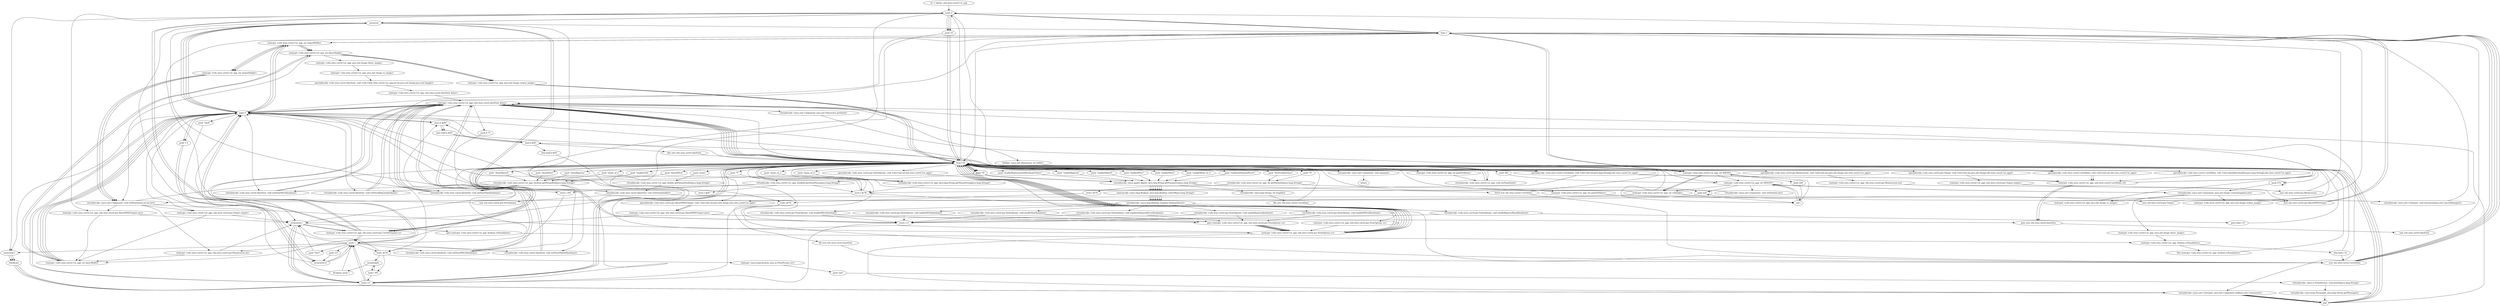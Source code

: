 digraph "" {
    "r0 := @this: edu.wise.correl.Cor_app"
    "push 2"
    "r0 := @this: edu.wise.correl.Cor_app"->"push 2";
    "newarray"
    "push 2"->"newarray";
    "dup1.r"
    "newarray"->"dup1.r";
    "push 0"
    "dup1.r"->"push 0";
    "push 1.0"
    "push 0"->"push 1.0";
    "arraywrite.d"
    "push 1.0"->"arraywrite.d";
    "push 1"
    "arraywrite.d"->"push 1";
    "push 2.0"
    "push 1"->"push 2.0";
    "push 2.0"->"arraywrite.d";
    "arraywrite.d"->"push 1";
    "push 1"->"newarray";
    "newarray"->"push 0";
    "push 0"->"push 1.0";
    "push 1.0"->"arraywrite.d";
    "arraywrite.d"->"push 0";
    "push 0"->"newarray";
    "store.r r3"
    "newarray"->"store.r r3";
    "load.r r0"
    "store.r r3"->"load.r r0";
    "staticget <edu.wise.correl.Cor_app: int WIDTH>"
    "load.r r0"->"staticget <edu.wise.correl.Cor_app: int WIDTH>";
    "staticget <edu.wise.correl.Cor_app: int HEIGHT>"
    "staticget <edu.wise.correl.Cor_app: int WIDTH>"->"staticget <edu.wise.correl.Cor_app: int HEIGHT>";
    "virtualinvoke <java.awt.Component: void setSize(int,int)>"
    "staticget <edu.wise.correl.Cor_app: int HEIGHT>"->"virtualinvoke <java.awt.Component: void setSize(int,int)>";
    "virtualinvoke <java.awt.Component: void setSize(int,int)>"->"load.r r0";
    "push null"
    "load.r r0"->"push null";
    "virtualinvoke <java.awt.Container: void setLayout(java.awt.LayoutManager)>"
    "push null"->"virtualinvoke <java.awt.Container: void setLayout(java.awt.LayoutManager)>";
    "virtualinvoke <java.awt.Container: void setLayout(java.awt.LayoutManager)>"->"push 2";
    "push 2"->"newarray";
    "newarray"->"store.r r3";
    "load.r r3"
    "store.r r3"->"load.r r3";
    "load.r r3"->"push 0";
    "push \"Var0\""
    "push 0"->"push \"Var0\"";
    "arraywrite.r"
    "push \"Var0\""->"arraywrite.r";
    "arraywrite.r"->"load.r r3";
    "load.r r3"->"push 1";
    "push \"Var1\""
    "push 1"->"push \"Var1\"";
    "push \"Var1\""->"arraywrite.r";
    "arraywrite.r"->"load.r r3";
    "load.r r3"->"push 0";
    "push 0"->"load.r r0";
    "push \"name_of_x\""
    "load.r r0"->"push \"name_of_x\"";
    "virtualinvoke <edu.wise.correl.Cor_app: java.lang.String getParamString(java.lang.String)>"
    "push \"name_of_x\""->"virtualinvoke <edu.wise.correl.Cor_app: java.lang.String getParamString(java.lang.String)>";
    "virtualinvoke <edu.wise.correl.Cor_app: java.lang.String getParamString(java.lang.String)>"->"load.r r0";
    "push \"name_of_y\""
    "load.r r0"->"push \"name_of_y\"";
    "push \"name_of_y\""->"virtualinvoke <edu.wise.correl.Cor_app: java.lang.String getParamString(java.lang.String)>";
    "store.r $r76"
    "virtualinvoke <edu.wise.correl.Cor_app: java.lang.String getParamString(java.lang.String)>"->"store.r $r76";
    "store.r $r76"->"arraywrite.r";
    "arraywrite.r"->"load.r r3";
    "load.r r3"->"push 1";
    "load.r $r76"
    "push 1"->"load.r $r76";
    "load.r $r76"->"arraywrite.r";
    "goto staticget <edu.wise.correl.Cor_app: boolean isStandalone>"
    "arraywrite.r"->"goto staticget <edu.wise.correl.Cor_app: boolean isStandalone>";
    "staticget <edu.wise.correl.Cor_app: boolean isStandalone>"
    "goto staticget <edu.wise.correl.Cor_app: boolean isStandalone>"->"staticget <edu.wise.correl.Cor_app: boolean isStandalone>";
    "ifne staticget <edu.wise.correl.Cor_app: boolean isStandalone>"
    "staticget <edu.wise.correl.Cor_app: boolean isStandalone>"->"ifne staticget <edu.wise.correl.Cor_app: boolean isStandalone>";
    "ifne staticget <edu.wise.correl.Cor_app: boolean isStandalone>"->"load.r r0";
    "push 270"
    "load.r r0"->"push 270";
    "push 270"->"push 270";
    "virtualinvoke <java.awt.Component: java.awt.Image createImage(int,int)>"
    "push 270"->"virtualinvoke <java.awt.Component: java.awt.Image createImage(int,int)>";
    "staticput <edu.wise.correl.Cor_app: java.awt.Image os_image>"
    "virtualinvoke <java.awt.Component: java.awt.Image createImage(int,int)>"->"staticput <edu.wise.correl.Cor_app: java.awt.Image os_image>";
    "staticput <edu.wise.correl.Cor_app: java.awt.Image os_image>"->"load.r r0";
    "load.r r0"->"staticget <edu.wise.correl.Cor_app: int WIDTH>";
    "push 200"
    "staticget <edu.wise.correl.Cor_app: int WIDTH>"->"push 200";
    "sub.i"
    "push 200"->"sub.i";
    "sub.i"->"staticget <edu.wise.correl.Cor_app: int HEIGHT>";
    "staticget <edu.wise.correl.Cor_app: int HEIGHT>"->"virtualinvoke <java.awt.Component: java.awt.Image createImage(int,int)>";
    "staticput <edu.wise.correl.Cor_app: java.awt.Image output_image>"
    "virtualinvoke <java.awt.Component: java.awt.Image createImage(int,int)>"->"staticput <edu.wise.correl.Cor_app: java.awt.Image output_image>";
    "staticput <edu.wise.correl.Cor_app: java.awt.Image output_image>"->"load.r r0";
    "push 360"
    "load.r r0"->"push 360";
    "push 360"->"staticget <edu.wise.correl.Cor_app: int HEIGHT>";
    "staticget <edu.wise.correl.Cor_app: int HEIGHT>"->"virtualinvoke <java.awt.Component: java.awt.Image createImage(int,int)>";
    "staticput <edu.wise.correl.Cor_app: java.awt.Image datav_image>"
    "virtualinvoke <java.awt.Component: java.awt.Image createImage(int,int)>"->"staticput <edu.wise.correl.Cor_app: java.awt.Image datav_image>";
    "staticput <edu.wise.correl.Cor_app: java.awt.Image datav_image>"->"staticget <edu.wise.correl.Cor_app: boolean isStandalone>";
    "ifeq load.r r0"
    "staticget <edu.wise.correl.Cor_app: boolean isStandalone>"->"ifeq load.r r0";
    "new edu.wise.correl.CorrelData"
    "ifeq load.r r0"->"new edu.wise.correl.CorrelData";
    "new edu.wise.correl.CorrelData"->"dup1.r";
    "dup1.r"->"push 2";
    "push 10"
    "push 2"->"push 10";
    "push 10"->"load.r r0";
    "specialinvoke <edu.wise.correl.CorrelData: void <init>(int,int,edu.wise.correl.Cor_app)>"
    "load.r r0"->"specialinvoke <edu.wise.correl.CorrelData: void <init>(int,int,edu.wise.correl.Cor_app)>";
    "staticput <edu.wise.correl.Cor_app: edu.wise.correl.CorrelData cd>"
    "specialinvoke <edu.wise.correl.CorrelData: void <init>(int,int,edu.wise.correl.Cor_app)>"->"staticput <edu.wise.correl.Cor_app: edu.wise.correl.CorrelData cd>";
    "staticget <edu.wise.correl.Cor_app: edu.wise.correl.dataView datav>"
    "staticput <edu.wise.correl.Cor_app: edu.wise.correl.CorrelData cd>"->"staticget <edu.wise.correl.Cor_app: edu.wise.correl.dataView datav>";
    "staticget <edu.wise.correl.Cor_app: edu.wise.correl.dataView datav>"->"push 1";
    "virtualinvoke <edu.wise.correl.dataView: void setDrawSSErr(boolean)>"
    "push 1"->"virtualinvoke <edu.wise.correl.dataView: void setDrawSSErr(boolean)>";
    "virtualinvoke <edu.wise.correl.dataView: void setDrawSSErr(boolean)>"->"staticget <edu.wise.correl.Cor_app: edu.wise.correl.dataView datav>";
    "staticget <edu.wise.correl.Cor_app: edu.wise.correl.dataView datav>"->"push 1";
    "virtualinvoke <edu.wise.correl.dataView: void setDrawSSpred(boolean)>"
    "push 1"->"virtualinvoke <edu.wise.correl.dataView: void setDrawSSpred(boolean)>";
    "virtualinvoke <edu.wise.correl.dataView: void setDrawSSpred(boolean)>"->"staticget <edu.wise.correl.Cor_app: edu.wise.correl.dataView datav>";
    "staticget <edu.wise.correl.Cor_app: edu.wise.correl.dataView datav>"->"push 0";
    "virtualinvoke <edu.wise.correl.dataView: void setDrawSStot(boolean)>"
    "push 0"->"virtualinvoke <edu.wise.correl.dataView: void setDrawSStot(boolean)>";
    "virtualinvoke <edu.wise.correl.dataView: void setDrawSStot(boolean)>"->"staticget <edu.wise.correl.Cor_app: edu.wise.correl.dataView datav>";
    "staticget <edu.wise.correl.Cor_app: edu.wise.correl.dataView datav>"->"push 0";
    "virtualinvoke <edu.wise.correl.dataView: void setDrawRegLine(boolean)>"
    "push 0"->"virtualinvoke <edu.wise.correl.dataView: void setDrawRegLine(boolean)>";
    "virtualinvoke <edu.wise.correl.dataView: void setDrawRegLine(boolean)>"->"staticget <edu.wise.correl.Cor_app: edu.wise.correl.dataView datav>";
    "staticget <edu.wise.correl.Cor_app: edu.wise.correl.dataView datav>"->"push 0";
    "virtualinvoke <edu.wise.correl.dataView: void setDrawYbar(boolean)>"
    "push 0"->"virtualinvoke <edu.wise.correl.dataView: void setDrawYbar(boolean)>";
    "virtualinvoke <edu.wise.correl.dataView: void setDrawYbar(boolean)>"->"staticget <edu.wise.correl.Cor_app: edu.wise.correl.dataView datav>";
    "push 0.75"
    "staticget <edu.wise.correl.Cor_app: edu.wise.correl.dataView datav>"->"push 0.75";
    "virtualinvoke <edu.wise.correl.dataView: void setZoom(double)>"
    "push 0.75"->"virtualinvoke <edu.wise.correl.dataView: void setZoom(double)>";
    "new edu.wise.correl.gui.AboutWISEOutput"
    "virtualinvoke <edu.wise.correl.dataView: void setZoom(double)>"->"new edu.wise.correl.gui.AboutWISEOutput";
    "new edu.wise.correl.gui.AboutWISEOutput"->"dup1.r";
    "dup1.r"->"staticget <edu.wise.correl.Cor_app: int WIDTH>";
    "staticget <edu.wise.correl.Cor_app: int WIDTH>"->"staticget <edu.wise.correl.Cor_app: edu.wise.correl.dataView datav>";
    "virtualinvoke <java.awt.Component: java.awt.Dimension getSize()>"
    "staticget <edu.wise.correl.Cor_app: edu.wise.correl.dataView datav>"->"virtualinvoke <java.awt.Component: java.awt.Dimension getSize()>";
    "fieldget <java.awt.Dimension: int width>"
    "virtualinvoke <java.awt.Component: java.awt.Dimension getSize()>"->"fieldget <java.awt.Dimension: int width>";
    "fieldget <java.awt.Dimension: int width>"->"sub.i";
    "sub.i"->"staticget <edu.wise.correl.Cor_app: int HEIGHT>";
    "staticget <edu.wise.correl.Cor_app: int HEIGHT>"->"push null";
    "push null"->"push null";
    "specialinvoke <edu.wise.correl.gui.AboutWISEOutput: void <init>(int,int,java.awt.Image,edu.wise.correl.Cor_app)>"
    "push null"->"specialinvoke <edu.wise.correl.gui.AboutWISEOutput: void <init>(int,int,java.awt.Image,edu.wise.correl.Cor_app)>";
    "staticput <edu.wise.correl.Cor_app: edu.wise.correl.gui.AboutWISEOutput awo>"
    "specialinvoke <edu.wise.correl.gui.AboutWISEOutput: void <init>(int,int,java.awt.Image,edu.wise.correl.Cor_app)>"->"staticput <edu.wise.correl.Cor_app: edu.wise.correl.gui.AboutWISEOutput awo>";
    "goto new edu.wise.correl.dataView"
    "staticput <edu.wise.correl.Cor_app: edu.wise.correl.gui.AboutWISEOutput awo>"->"goto new edu.wise.correl.dataView";
    "new edu.wise.correl.dataView"
    "goto new edu.wise.correl.dataView"->"new edu.wise.correl.dataView";
    "new edu.wise.correl.dataView"->"dup1.r";
    "dup1.r"->"load.r r0";
    "staticget <edu.wise.correl.Cor_app: int datavWidth>"
    "load.r r0"->"staticget <edu.wise.correl.Cor_app: int datavWidth>";
    "staticget <edu.wise.correl.Cor_app: int datavHeight>"
    "staticget <edu.wise.correl.Cor_app: int datavWidth>"->"staticget <edu.wise.correl.Cor_app: int datavHeight>";
    "staticget <edu.wise.correl.Cor_app: java.awt.Image datav_image>"
    "staticget <edu.wise.correl.Cor_app: int datavHeight>"->"staticget <edu.wise.correl.Cor_app: java.awt.Image datav_image>";
    "staticget <edu.wise.correl.Cor_app: java.awt.Image os_image>"
    "staticget <edu.wise.correl.Cor_app: java.awt.Image datav_image>"->"staticget <edu.wise.correl.Cor_app: java.awt.Image os_image>";
    "specialinvoke <edu.wise.correl.dataView: void <init>(edu.wise.correl.Cor_app,int,int,java.awt.Image,java.awt.Image)>"
    "staticget <edu.wise.correl.Cor_app: java.awt.Image os_image>"->"specialinvoke <edu.wise.correl.dataView: void <init>(edu.wise.correl.Cor_app,int,int,java.awt.Image,java.awt.Image)>";
    "staticput <edu.wise.correl.Cor_app: edu.wise.correl.dataView datav>"
    "specialinvoke <edu.wise.correl.dataView: void <init>(edu.wise.correl.Cor_app,int,int,java.awt.Image,java.awt.Image)>"->"staticput <edu.wise.correl.Cor_app: edu.wise.correl.dataView datav>";
    "staticput <edu.wise.correl.Cor_app: edu.wise.correl.dataView datav>"->"staticget <edu.wise.correl.Cor_app: edu.wise.correl.dataView datav>";
    "staticget <edu.wise.correl.Cor_app: edu.wise.correl.dataView datav>"->"load.r r0";
    "push \"drawSSErr\""
    "load.r r0"->"push \"drawSSErr\"";
    "virtualinvoke <edu.wise.correl.Cor_app: boolean getParamBool(java.lang.String)>"
    "push \"drawSSErr\""->"virtualinvoke <edu.wise.correl.Cor_app: boolean getParamBool(java.lang.String)>";
    "virtualinvoke <edu.wise.correl.Cor_app: boolean getParamBool(java.lang.String)>"->"virtualinvoke <edu.wise.correl.dataView: void setDrawSSErr(boolean)>";
    "virtualinvoke <edu.wise.correl.dataView: void setDrawSSErr(boolean)>"->"staticget <edu.wise.correl.Cor_app: edu.wise.correl.dataView datav>";
    "staticget <edu.wise.correl.Cor_app: edu.wise.correl.dataView datav>"->"load.r r0";
    "push \"drawSSpred\""
    "load.r r0"->"push \"drawSSpred\"";
    "push \"drawSSpred\""->"virtualinvoke <edu.wise.correl.Cor_app: boolean getParamBool(java.lang.String)>";
    "virtualinvoke <edu.wise.correl.Cor_app: boolean getParamBool(java.lang.String)>"->"virtualinvoke <edu.wise.correl.dataView: void setDrawSSpred(boolean)>";
    "virtualinvoke <edu.wise.correl.dataView: void setDrawSSpred(boolean)>"->"staticget <edu.wise.correl.Cor_app: edu.wise.correl.dataView datav>";
    "staticget <edu.wise.correl.Cor_app: edu.wise.correl.dataView datav>"->"load.r r0";
    "push \"drawSStot\""
    "load.r r0"->"push \"drawSStot\"";
    "push \"drawSStot\""->"virtualinvoke <edu.wise.correl.Cor_app: boolean getParamBool(java.lang.String)>";
    "virtualinvoke <edu.wise.correl.Cor_app: boolean getParamBool(java.lang.String)>"->"virtualinvoke <edu.wise.correl.dataView: void setDrawSStot(boolean)>";
    "virtualinvoke <edu.wise.correl.dataView: void setDrawSStot(boolean)>"->"staticget <edu.wise.correl.Cor_app: edu.wise.correl.dataView datav>";
    "staticget <edu.wise.correl.Cor_app: edu.wise.correl.dataView datav>"->"load.r r0";
    "push \"drawRegLine\""
    "load.r r0"->"push \"drawRegLine\"";
    "push \"drawRegLine\""->"virtualinvoke <edu.wise.correl.Cor_app: boolean getParamBool(java.lang.String)>";
    "virtualinvoke <edu.wise.correl.Cor_app: boolean getParamBool(java.lang.String)>"->"virtualinvoke <edu.wise.correl.dataView: void setDrawRegLine(boolean)>";
    "virtualinvoke <edu.wise.correl.dataView: void setDrawRegLine(boolean)>"->"staticget <edu.wise.correl.Cor_app: edu.wise.correl.dataView datav>";
    "staticget <edu.wise.correl.Cor_app: edu.wise.correl.dataView datav>"->"load.r r0";
    "push \"mean_of_y\""
    "load.r r0"->"push \"mean_of_y\"";
    "push \"mean_of_y\""->"virtualinvoke <edu.wise.correl.Cor_app: boolean getParamBool(java.lang.String)>";
    "virtualinvoke <edu.wise.correl.Cor_app: boolean getParamBool(java.lang.String)>"->"virtualinvoke <edu.wise.correl.dataView: void setDrawYbar(boolean)>";
    "virtualinvoke <edu.wise.correl.dataView: void setDrawYbar(boolean)>"->"staticget <edu.wise.correl.Cor_app: edu.wise.correl.dataView datav>";
    "staticget <edu.wise.correl.Cor_app: edu.wise.correl.dataView datav>"->"load.r r0";
    "push \"enableGrid\""
    "load.r r0"->"push \"enableGrid\"";
    "push \"enableGrid\""->"virtualinvoke <edu.wise.correl.Cor_app: boolean getParamBool(java.lang.String)>";
    "virtualinvoke <edu.wise.correl.Cor_app: boolean getParamBool(java.lang.String)>"->"virtualinvoke <edu.wise.correl.dataView: void setDrawYbar(boolean)>";
    "virtualinvoke <edu.wise.correl.dataView: void setDrawYbar(boolean)>"->"staticget <edu.wise.correl.Cor_app: edu.wise.correl.dataView datav>";
    "staticget <edu.wise.correl.Cor_app: edu.wise.correl.dataView datav>"->"load.r r0";
    "push \"zoom\""
    "load.r r0"->"push \"zoom\"";
    "virtualinvoke <edu.wise.correl.Cor_app: double getParamDouble(java.lang.String)>"
    "push \"zoom\""->"virtualinvoke <edu.wise.correl.Cor_app: double getParamDouble(java.lang.String)>";
    "virtualinvoke <edu.wise.correl.Cor_app: double getParamDouble(java.lang.String)>"->"virtualinvoke <edu.wise.correl.dataView: void setZoom(double)>";
    "new edu.wise.correl.gui.ViewOptions"
    "virtualinvoke <edu.wise.correl.dataView: void setZoom(double)>"->"new edu.wise.correl.gui.ViewOptions";
    "new edu.wise.correl.gui.ViewOptions"->"dup1.r";
    "dup1.r"->"staticget <edu.wise.correl.Cor_app: int WIDTH>";
    "staticget <edu.wise.correl.Cor_app: int voHeight>"
    "staticget <edu.wise.correl.Cor_app: int WIDTH>"->"staticget <edu.wise.correl.Cor_app: int voHeight>";
    "staticget <edu.wise.correl.Cor_app: int voHeight>"->"load.r r0";
    "specialinvoke <edu.wise.correl.gui.ViewOptions: void <init>(int,int,edu.wise.correl.Cor_app)>"
    "load.r r0"->"specialinvoke <edu.wise.correl.gui.ViewOptions: void <init>(int,int,edu.wise.correl.Cor_app)>";
    "staticput <edu.wise.correl.Cor_app: edu.wise.correl.gui.ViewOptions vo>"
    "specialinvoke <edu.wise.correl.gui.ViewOptions: void <init>(int,int,edu.wise.correl.Cor_app)>"->"staticput <edu.wise.correl.Cor_app: edu.wise.correl.gui.ViewOptions vo>";
    "staticget <edu.wise.correl.Cor_app: edu.wise.correl.gui.ViewOptions vo>"
    "staticput <edu.wise.correl.Cor_app: edu.wise.correl.gui.ViewOptions vo>"->"staticget <edu.wise.correl.Cor_app: edu.wise.correl.gui.ViewOptions vo>";
    "staticget <edu.wise.correl.Cor_app: edu.wise.correl.gui.ViewOptions vo>"->"load.r r0";
    "push \"enableRegLine\""
    "load.r r0"->"push \"enableRegLine\"";
    "virtualinvoke <java.applet.Applet: java.lang.String getParameter(java.lang.String)>"
    "push \"enableRegLine\""->"virtualinvoke <java.applet.Applet: java.lang.String getParameter(java.lang.String)>";
    "staticinvoke <java.lang.Boolean: java.lang.Boolean valueOf(java.lang.String)>"
    "virtualinvoke <java.applet.Applet: java.lang.String getParameter(java.lang.String)>"->"staticinvoke <java.lang.Boolean: java.lang.Boolean valueOf(java.lang.String)>";
    "virtualinvoke <java.lang.Boolean: boolean booleanValue()>"
    "staticinvoke <java.lang.Boolean: java.lang.Boolean valueOf(java.lang.String)>"->"virtualinvoke <java.lang.Boolean: boolean booleanValue()>";
    "virtualinvoke <edu.wise.correl.gui.ViewOptions: void enableRegLine(boolean)>"
    "virtualinvoke <java.lang.Boolean: boolean booleanValue()>"->"virtualinvoke <edu.wise.correl.gui.ViewOptions: void enableRegLine(boolean)>";
    "goto staticget <edu.wise.correl.Cor_app: edu.wise.correl.gui.ViewOptions vo>"
    "virtualinvoke <edu.wise.correl.gui.ViewOptions: void enableRegLine(boolean)>"->"goto staticget <edu.wise.correl.Cor_app: edu.wise.correl.gui.ViewOptions vo>";
    "goto staticget <edu.wise.correl.Cor_app: edu.wise.correl.gui.ViewOptions vo>"->"staticget <edu.wise.correl.Cor_app: edu.wise.correl.gui.ViewOptions vo>";
    "staticget <edu.wise.correl.Cor_app: edu.wise.correl.gui.ViewOptions vo>"->"load.r r0";
    "push \"enableSSpred\""
    "load.r r0"->"push \"enableSSpred\"";
    "push \"enableSSpred\""->"virtualinvoke <java.applet.Applet: java.lang.String getParameter(java.lang.String)>";
    "virtualinvoke <java.applet.Applet: java.lang.String getParameter(java.lang.String)>"->"staticinvoke <java.lang.Boolean: java.lang.Boolean valueOf(java.lang.String)>";
    "staticinvoke <java.lang.Boolean: java.lang.Boolean valueOf(java.lang.String)>"->"virtualinvoke <java.lang.Boolean: boolean booleanValue()>";
    "virtualinvoke <edu.wise.correl.gui.ViewOptions: void enableSSPred(boolean)>"
    "virtualinvoke <java.lang.Boolean: boolean booleanValue()>"->"virtualinvoke <edu.wise.correl.gui.ViewOptions: void enableSSPred(boolean)>";
    "virtualinvoke <edu.wise.correl.gui.ViewOptions: void enableSSPred(boolean)>"->"goto staticget <edu.wise.correl.Cor_app: edu.wise.correl.gui.ViewOptions vo>";
    "goto staticget <edu.wise.correl.Cor_app: edu.wise.correl.gui.ViewOptions vo>"->"staticget <edu.wise.correl.Cor_app: edu.wise.correl.gui.ViewOptions vo>";
    "staticget <edu.wise.correl.Cor_app: edu.wise.correl.gui.ViewOptions vo>"->"load.r r0";
    "push \"enableSSErr\""
    "load.r r0"->"push \"enableSSErr\"";
    "push \"enableSSErr\""->"virtualinvoke <java.applet.Applet: java.lang.String getParameter(java.lang.String)>";
    "virtualinvoke <java.applet.Applet: java.lang.String getParameter(java.lang.String)>"->"staticinvoke <java.lang.Boolean: java.lang.Boolean valueOf(java.lang.String)>";
    "staticinvoke <java.lang.Boolean: java.lang.Boolean valueOf(java.lang.String)>"->"virtualinvoke <java.lang.Boolean: boolean booleanValue()>";
    "virtualinvoke <edu.wise.correl.gui.ViewOptions: void enableSSErr(boolean)>"
    "virtualinvoke <java.lang.Boolean: boolean booleanValue()>"->"virtualinvoke <edu.wise.correl.gui.ViewOptions: void enableSSErr(boolean)>";
    "virtualinvoke <edu.wise.correl.gui.ViewOptions: void enableSSErr(boolean)>"->"goto staticget <edu.wise.correl.Cor_app: edu.wise.correl.gui.ViewOptions vo>";
    "goto staticget <edu.wise.correl.Cor_app: edu.wise.correl.gui.ViewOptions vo>"->"staticget <edu.wise.correl.Cor_app: edu.wise.correl.gui.ViewOptions vo>";
    "staticget <edu.wise.correl.Cor_app: edu.wise.correl.gui.ViewOptions vo>"->"load.r r0";
    "push \"enableSStot\""
    "load.r r0"->"push \"enableSStot\"";
    "push \"enableSStot\""->"virtualinvoke <java.applet.Applet: java.lang.String getParameter(java.lang.String)>";
    "virtualinvoke <java.applet.Applet: java.lang.String getParameter(java.lang.String)>"->"staticinvoke <java.lang.Boolean: java.lang.Boolean valueOf(java.lang.String)>";
    "staticinvoke <java.lang.Boolean: java.lang.Boolean valueOf(java.lang.String)>"->"virtualinvoke <java.lang.Boolean: boolean booleanValue()>";
    "virtualinvoke <edu.wise.correl.gui.ViewOptions: void enableSSTot(boolean)>"
    "virtualinvoke <java.lang.Boolean: boolean booleanValue()>"->"virtualinvoke <edu.wise.correl.gui.ViewOptions: void enableSSTot(boolean)>";
    "virtualinvoke <edu.wise.correl.gui.ViewOptions: void enableSSTot(boolean)>"->"goto staticget <edu.wise.correl.Cor_app: edu.wise.correl.gui.ViewOptions vo>";
    "goto staticget <edu.wise.correl.Cor_app: edu.wise.correl.gui.ViewOptions vo>"->"staticget <edu.wise.correl.Cor_app: edu.wise.correl.gui.ViewOptions vo>";
    "staticget <edu.wise.correl.Cor_app: edu.wise.correl.gui.ViewOptions vo>"->"load.r r0";
    "push \"enableMean_of_y\""
    "load.r r0"->"push \"enableMean_of_y\"";
    "push \"enableMean_of_y\""->"virtualinvoke <java.applet.Applet: java.lang.String getParameter(java.lang.String)>";
    "virtualinvoke <java.applet.Applet: java.lang.String getParameter(java.lang.String)>"->"staticinvoke <java.lang.Boolean: java.lang.Boolean valueOf(java.lang.String)>";
    "staticinvoke <java.lang.Boolean: java.lang.Boolean valueOf(java.lang.String)>"->"virtualinvoke <java.lang.Boolean: boolean booleanValue()>";
    "virtualinvoke <edu.wise.correl.gui.ViewOptions: void enableYbar(boolean)>"
    "virtualinvoke <java.lang.Boolean: boolean booleanValue()>"->"virtualinvoke <edu.wise.correl.gui.ViewOptions: void enableYbar(boolean)>";
    "virtualinvoke <edu.wise.correl.gui.ViewOptions: void enableYbar(boolean)>"->"goto staticget <edu.wise.correl.Cor_app: edu.wise.correl.gui.ViewOptions vo>";
    "goto staticget <edu.wise.correl.Cor_app: edu.wise.correl.gui.ViewOptions vo>"->"staticget <edu.wise.correl.Cor_app: edu.wise.correl.gui.ViewOptions vo>";
    "staticget <edu.wise.correl.Cor_app: edu.wise.correl.gui.ViewOptions vo>"->"load.r r0";
    "push \"enableAsSquaredError\""
    "load.r r0"->"push \"enableAsSquaredError\"";
    "push \"enableAsSquaredError\""->"virtualinvoke <java.applet.Applet: java.lang.String getParameter(java.lang.String)>";
    "virtualinvoke <java.applet.Applet: java.lang.String getParameter(java.lang.String)>"->"staticinvoke <java.lang.Boolean: java.lang.Boolean valueOf(java.lang.String)>";
    "staticinvoke <java.lang.Boolean: java.lang.Boolean valueOf(java.lang.String)>"->"virtualinvoke <java.lang.Boolean: boolean booleanValue()>";
    "virtualinvoke <edu.wise.correl.gui.ViewOptions: void enableAsSquaredError(boolean)>"
    "virtualinvoke <java.lang.Boolean: boolean booleanValue()>"->"virtualinvoke <edu.wise.correl.gui.ViewOptions: void enableAsSquaredError(boolean)>";
    "virtualinvoke <edu.wise.correl.gui.ViewOptions: void enableAsSquaredError(boolean)>"->"goto staticget <edu.wise.correl.Cor_app: edu.wise.correl.gui.ViewOptions vo>";
    "goto staticget <edu.wise.correl.Cor_app: edu.wise.correl.gui.ViewOptions vo>"->"staticget <edu.wise.correl.Cor_app: edu.wise.correl.gui.ViewOptions vo>";
    "staticget <edu.wise.correl.Cor_app: edu.wise.correl.gui.ViewOptions vo>"->"load.r r0";
    "push \"enableRegressionOrResidualsChoice\""
    "load.r r0"->"push \"enableRegressionOrResidualsChoice\"";
    "push \"enableRegressionOrResidualsChoice\""->"virtualinvoke <java.applet.Applet: java.lang.String getParameter(java.lang.String)>";
    "virtualinvoke <java.applet.Applet: java.lang.String getParameter(java.lang.String)>"->"staticinvoke <java.lang.Boolean: java.lang.Boolean valueOf(java.lang.String)>";
    "staticinvoke <java.lang.Boolean: java.lang.Boolean valueOf(java.lang.String)>"->"virtualinvoke <java.lang.Boolean: boolean booleanValue()>";
    "virtualinvoke <edu.wise.correl.gui.ViewOptions: void enableRegressResid(boolean)>"
    "virtualinvoke <java.lang.Boolean: boolean booleanValue()>"->"virtualinvoke <edu.wise.correl.gui.ViewOptions: void enableRegressResid(boolean)>";
    "goto load.r r0"
    "virtualinvoke <edu.wise.correl.gui.ViewOptions: void enableRegressResid(boolean)>"->"goto load.r r0";
    "goto load.r r0"->"load.r r0";
    "push \"StartUpInterface\""
    "load.r r0"->"push \"StartUpInterface\"";
    "virtualinvoke <edu.wise.correl.Cor_app: int getParamInt(java.lang.String)>"
    "push \"StartUpInterface\""->"virtualinvoke <edu.wise.correl.Cor_app: int getParamInt(java.lang.String)>";
    "staticput <edu.wise.correl.Cor_app: int panelToShow>"
    "virtualinvoke <edu.wise.correl.Cor_app: int getParamInt(java.lang.String)>"->"staticput <edu.wise.correl.Cor_app: int panelToShow>";
    "new edu.wise.correl.gui.Output"
    "staticput <edu.wise.correl.Cor_app: int panelToShow>"->"new edu.wise.correl.gui.Output";
    "new edu.wise.correl.gui.Output"->"dup1.r";
    "staticget <edu.wise.correl.Cor_app: int outputWidth>"
    "dup1.r"->"staticget <edu.wise.correl.Cor_app: int outputWidth>";
    "staticget <edu.wise.correl.Cor_app: int outputWidth>"->"staticget <edu.wise.correl.Cor_app: int datavHeight>";
    "staticget <edu.wise.correl.Cor_app: java.awt.Image output_image>"
    "staticget <edu.wise.correl.Cor_app: int datavHeight>"->"staticget <edu.wise.correl.Cor_app: java.awt.Image output_image>";
    "staticget <edu.wise.correl.Cor_app: java.awt.Image output_image>"->"load.r r0";
    "specialinvoke <edu.wise.correl.gui.Output: void <init>(int,int,java.awt.Image,edu.wise.correl.Cor_app)>"
    "load.r r0"->"specialinvoke <edu.wise.correl.gui.Output: void <init>(int,int,java.awt.Image,edu.wise.correl.Cor_app)>";
    "staticput <edu.wise.correl.Cor_app: edu.wise.correl.gui.Output output>"
    "specialinvoke <edu.wise.correl.gui.Output: void <init>(int,int,java.awt.Image,edu.wise.correl.Cor_app)>"->"staticput <edu.wise.correl.Cor_app: edu.wise.correl.gui.Output output>";
    "new edu.wise.correl.gui.MeanLesson"
    "staticput <edu.wise.correl.Cor_app: edu.wise.correl.gui.Output output>"->"new edu.wise.correl.gui.MeanLesson";
    "new edu.wise.correl.gui.MeanLesson"->"dup1.r";
    "dup1.r"->"staticget <edu.wise.correl.Cor_app: int outputWidth>";
    "staticget <edu.wise.correl.Cor_app: int outputWidth>"->"staticget <edu.wise.correl.Cor_app: int datavHeight>";
    "staticget <edu.wise.correl.Cor_app: int datavHeight>"->"staticget <edu.wise.correl.Cor_app: java.awt.Image output_image>";
    "staticget <edu.wise.correl.Cor_app: java.awt.Image output_image>"->"load.r r0";
    "specialinvoke <edu.wise.correl.gui.MeanLesson: void <init>(int,int,java.awt.Image,edu.wise.correl.Cor_app)>"
    "load.r r0"->"specialinvoke <edu.wise.correl.gui.MeanLesson: void <init>(int,int,java.awt.Image,edu.wise.correl.Cor_app)>";
    "staticput <edu.wise.correl.Cor_app: edu.wise.correl.gui.MeanLesson ml>"
    "specialinvoke <edu.wise.correl.gui.MeanLesson: void <init>(int,int,java.awt.Image,edu.wise.correl.Cor_app)>"->"staticput <edu.wise.correl.Cor_app: edu.wise.correl.gui.MeanLesson ml>";
    "staticput <edu.wise.correl.Cor_app: edu.wise.correl.gui.MeanLesson ml>"->"new edu.wise.correl.gui.AboutWISEOutput";
    "new edu.wise.correl.gui.AboutWISEOutput"->"dup1.r";
    "dup1.r"->"staticget <edu.wise.correl.Cor_app: int outputWidth>";
    "staticget <edu.wise.correl.Cor_app: int outputWidth>"->"staticget <edu.wise.correl.Cor_app: int datavHeight>";
    "staticget <edu.wise.correl.Cor_app: int datavHeight>"->"staticget <edu.wise.correl.Cor_app: java.awt.Image output_image>";
    "staticget <edu.wise.correl.Cor_app: java.awt.Image output_image>"->"load.r r0";
    "load.r r0"->"specialinvoke <edu.wise.correl.gui.AboutWISEOutput: void <init>(int,int,java.awt.Image,edu.wise.correl.Cor_app)>";
    "specialinvoke <edu.wise.correl.gui.AboutWISEOutput: void <init>(int,int,java.awt.Image,edu.wise.correl.Cor_app)>"->"staticput <edu.wise.correl.Cor_app: edu.wise.correl.gui.AboutWISEOutput awo>";
    "staticget <edu.wise.correl.Cor_app: edu.wise.correl.gui.CorrelOutput[] co>"
    "staticput <edu.wise.correl.Cor_app: edu.wise.correl.gui.AboutWISEOutput awo>"->"staticget <edu.wise.correl.Cor_app: edu.wise.correl.gui.CorrelOutput[] co>";
    "staticget <edu.wise.correl.Cor_app: edu.wise.correl.gui.CorrelOutput[] co>"->"push 0";
    "staticget <edu.wise.correl.Cor_app: edu.wise.correl.gui.Output output>"
    "push 0"->"staticget <edu.wise.correl.Cor_app: edu.wise.correl.gui.Output output>";
    "staticget <edu.wise.correl.Cor_app: edu.wise.correl.gui.Output output>"->"arraywrite.r";
    "arraywrite.r"->"staticget <edu.wise.correl.Cor_app: edu.wise.correl.gui.CorrelOutput[] co>";
    "staticget <edu.wise.correl.Cor_app: edu.wise.correl.gui.CorrelOutput[] co>"->"push 1";
    "staticget <edu.wise.correl.Cor_app: edu.wise.correl.gui.MeanLesson ml>"
    "push 1"->"staticget <edu.wise.correl.Cor_app: edu.wise.correl.gui.MeanLesson ml>";
    "staticget <edu.wise.correl.Cor_app: edu.wise.correl.gui.MeanLesson ml>"->"arraywrite.r";
    "arraywrite.r"->"staticget <edu.wise.correl.Cor_app: edu.wise.correl.gui.CorrelOutput[] co>";
    "staticget <edu.wise.correl.Cor_app: edu.wise.correl.gui.CorrelOutput[] co>"->"push 2";
    "staticget <edu.wise.correl.Cor_app: edu.wise.correl.gui.AboutWISEOutput awo>"
    "push 2"->"staticget <edu.wise.correl.Cor_app: edu.wise.correl.gui.AboutWISEOutput awo>";
    "staticget <edu.wise.correl.Cor_app: edu.wise.correl.gui.AboutWISEOutput awo>"->"arraywrite.r";
    "arraywrite.r"->"load.r r0";
    "load.r r0"->"staticget <edu.wise.correl.Cor_app: edu.wise.correl.dataView datav>";
    "virtualinvoke <java.awt.Container: java.awt.Component add(java.awt.Component)>"
    "staticget <edu.wise.correl.Cor_app: edu.wise.correl.dataView datav>"->"virtualinvoke <java.awt.Container: java.awt.Component add(java.awt.Component)>";
    "pop"
    "virtualinvoke <java.awt.Container: java.awt.Component add(java.awt.Component)>"->"pop";
    "pop"->"load.r r0";
    "load.r r0"->"staticget <edu.wise.correl.Cor_app: edu.wise.correl.gui.CorrelOutput[] co>";
    "staticget <edu.wise.correl.Cor_app: edu.wise.correl.gui.CorrelOutput[] co>"->"push 0";
    "arrayread.r"
    "push 0"->"arrayread.r";
    "checkcast"
    "arrayread.r"->"checkcast";
    "checkcast"->"virtualinvoke <java.awt.Container: java.awt.Component add(java.awt.Component)>";
    "virtualinvoke <java.awt.Container: java.awt.Component add(java.awt.Component)>"->"pop";
    "pop"->"load.r r0";
    "load.r r0"->"staticget <edu.wise.correl.Cor_app: edu.wise.correl.gui.CorrelOutput[] co>";
    "staticget <edu.wise.correl.Cor_app: edu.wise.correl.gui.CorrelOutput[] co>"->"push 1";
    "push 1"->"arrayread.r";
    "arrayread.r"->"checkcast";
    "checkcast"->"virtualinvoke <java.awt.Container: java.awt.Component add(java.awt.Component)>";
    "virtualinvoke <java.awt.Container: java.awt.Component add(java.awt.Component)>"->"pop";
    "pop"->"load.r r0";
    "load.r r0"->"staticget <edu.wise.correl.Cor_app: edu.wise.correl.gui.CorrelOutput[] co>";
    "staticget <edu.wise.correl.Cor_app: edu.wise.correl.gui.CorrelOutput[] co>"->"push 2";
    "push 2"->"arrayread.r";
    "arrayread.r"->"checkcast";
    "checkcast"->"virtualinvoke <java.awt.Container: java.awt.Component add(java.awt.Component)>";
    "virtualinvoke <java.awt.Container: java.awt.Component add(java.awt.Component)>"->"pop";
    "pop"->"load.r r0";
    "load.r r0"->"staticget <edu.wise.correl.Cor_app: edu.wise.correl.gui.ViewOptions vo>";
    "staticget <edu.wise.correl.Cor_app: edu.wise.correl.gui.ViewOptions vo>"->"virtualinvoke <java.awt.Container: java.awt.Component add(java.awt.Component)>";
    "virtualinvoke <java.awt.Container: java.awt.Component add(java.awt.Component)>"->"pop";
    "pop"->"staticget <edu.wise.correl.Cor_app: edu.wise.correl.dataView datav>";
    "staticget <edu.wise.correl.Cor_app: edu.wise.correl.dataView datav>"->"push 0";
    "push 0"->"push 0";
    "push 0"->"staticget <edu.wise.correl.Cor_app: int datavWidth>";
    "staticget <edu.wise.correl.Cor_app: int datavWidth>"->"staticget <edu.wise.correl.Cor_app: int datavHeight>";
    "virtualinvoke <java.awt.Component: void setBounds(int,int,int,int)>"
    "staticget <edu.wise.correl.Cor_app: int datavHeight>"->"virtualinvoke <java.awt.Component: void setBounds(int,int,int,int)>";
    "virtualinvoke <java.awt.Component: void setBounds(int,int,int,int)>"->"staticget <edu.wise.correl.Cor_app: edu.wise.correl.gui.Output output>";
    "staticget <edu.wise.correl.Cor_app: edu.wise.correl.gui.Output output>"->"staticget <edu.wise.correl.Cor_app: int datavWidth>";
    "staticget <edu.wise.correl.Cor_app: int datavWidth>"->"push 0";
    "push 0"->"staticget <edu.wise.correl.Cor_app: int outputWidth>";
    "staticget <edu.wise.correl.Cor_app: int outputHeight>"
    "staticget <edu.wise.correl.Cor_app: int outputWidth>"->"staticget <edu.wise.correl.Cor_app: int outputHeight>";
    "staticget <edu.wise.correl.Cor_app: int outputHeight>"->"virtualinvoke <java.awt.Component: void setBounds(int,int,int,int)>";
    "virtualinvoke <java.awt.Component: void setBounds(int,int,int,int)>"->"staticget <edu.wise.correl.Cor_app: edu.wise.correl.gui.MeanLesson ml>";
    "staticget <edu.wise.correl.Cor_app: edu.wise.correl.gui.MeanLesson ml>"->"staticget <edu.wise.correl.Cor_app: int datavWidth>";
    "staticget <edu.wise.correl.Cor_app: int datavWidth>"->"push 0";
    "push 0"->"staticget <edu.wise.correl.Cor_app: int outputWidth>";
    "staticget <edu.wise.correl.Cor_app: int outputWidth>"->"staticget <edu.wise.correl.Cor_app: int outputHeight>";
    "staticget <edu.wise.correl.Cor_app: int outputHeight>"->"virtualinvoke <java.awt.Component: void setBounds(int,int,int,int)>";
    "virtualinvoke <java.awt.Component: void setBounds(int,int,int,int)>"->"staticget <edu.wise.correl.Cor_app: edu.wise.correl.gui.AboutWISEOutput awo>";
    "staticget <edu.wise.correl.Cor_app: edu.wise.correl.gui.AboutWISEOutput awo>"->"staticget <edu.wise.correl.Cor_app: int datavWidth>";
    "staticget <edu.wise.correl.Cor_app: int datavWidth>"->"push 0";
    "push 0"->"staticget <edu.wise.correl.Cor_app: int outputWidth>";
    "staticget <edu.wise.correl.Cor_app: int outputWidth>"->"staticget <edu.wise.correl.Cor_app: int outputHeight>";
    "staticget <edu.wise.correl.Cor_app: int outputHeight>"->"virtualinvoke <java.awt.Component: void setBounds(int,int,int,int)>";
    "virtualinvoke <java.awt.Component: void setBounds(int,int,int,int)>"->"staticget <edu.wise.correl.Cor_app: edu.wise.correl.gui.ViewOptions vo>";
    "staticget <edu.wise.correl.Cor_app: edu.wise.correl.gui.ViewOptions vo>"->"push 0";
    "push 0"->"staticget <edu.wise.correl.Cor_app: int HEIGHT>";
    "staticget <edu.wise.correl.Cor_app: int HEIGHT>"->"staticget <edu.wise.correl.Cor_app: int voHeight>";
    "staticget <edu.wise.correl.Cor_app: int voHeight>"->"sub.i";
    "sub.i"->"staticget <edu.wise.correl.Cor_app: int WIDTH>";
    "staticget <edu.wise.correl.Cor_app: int WIDTH>"->"staticget <edu.wise.correl.Cor_app: int voHeight>";
    "staticget <edu.wise.correl.Cor_app: int voHeight>"->"virtualinvoke <java.awt.Component: void setBounds(int,int,int,int)>";
    "virtualinvoke <java.awt.Component: void setBounds(int,int,int,int)>"->"load.r r0";
    "staticget <edu.wise.correl.Cor_app: int panelToShow>"
    "load.r r0"->"staticget <edu.wise.correl.Cor_app: int panelToShow>";
    "virtualinvoke <edu.wise.correl.Cor_app: void setPanels(int)>"
    "staticget <edu.wise.correl.Cor_app: int panelToShow>"->"virtualinvoke <edu.wise.correl.Cor_app: void setPanels(int)>";
    "virtualinvoke <edu.wise.correl.Cor_app: void setPanels(int)>"->"load.r r0";
    "load.r r0"->"push 2";
    "push 2"->"virtualinvoke <edu.wise.correl.Cor_app: void setPanels(int)>";
    "virtualinvoke <edu.wise.correl.Cor_app: void setPanels(int)>"->"load.r r0";
    "virtualinvoke <java.awt.Component: void repaint()>"
    "load.r r0"->"virtualinvoke <java.awt.Component: void repaint()>";
    "return"
    "virtualinvoke <java.awt.Component: void repaint()>"->"return";
    "virtualinvoke <edu.wise.correl.gui.ViewOptions: void enableRegressResid(boolean)>"->"store.r r3";
    "virtualinvoke <edu.wise.correl.gui.ViewOptions: void enableAsSquaredError(boolean)>"->"store.r r3";
    "virtualinvoke <edu.wise.correl.gui.ViewOptions: void enableYbar(boolean)>"->"store.r r3";
    "virtualinvoke <edu.wise.correl.gui.ViewOptions: void enableSSTot(boolean)>"->"store.r r3";
    "virtualinvoke <edu.wise.correl.gui.ViewOptions: void enableSSErr(boolean)>"->"store.r r3";
    "virtualinvoke <edu.wise.correl.gui.ViewOptions: void enableSSPred(boolean)>"->"store.r r3";
    "virtualinvoke <edu.wise.correl.gui.ViewOptions: void enableRegLine(boolean)>"->"store.r r3";
    "ifeq load.r r0"->"load.r r0";
    "push \"X\""
    "load.r r0"->"push \"X\"";
    "push \"X\""->"virtualinvoke <java.applet.Applet: java.lang.String getParameter(java.lang.String)>";
    "virtualinvoke <java.lang.String: int length()>"
    "virtualinvoke <java.applet.Applet: java.lang.String getParameter(java.lang.String)>"->"virtualinvoke <java.lang.String: int length()>";
    "ifle new edu.wise.correl.CorrelData"
    "virtualinvoke <java.lang.String: int length()>"->"ifle new edu.wise.correl.CorrelData";
    "ifle new edu.wise.correl.CorrelData"->"load.r r0";
    "load.r r0"->"push \"X\"";
    "push \"X\""->"virtualinvoke <java.applet.Applet: java.lang.String getParameter(java.lang.String)>";
    "ifnull new edu.wise.correl.CorrelData"
    "virtualinvoke <java.applet.Applet: java.lang.String getParameter(java.lang.String)>"->"ifnull new edu.wise.correl.CorrelData";
    "ifnull new edu.wise.correl.CorrelData"->"push 0";
    "push 0"->"newarray";
    "newarray"->"store.r $r76";
    "store.r $r76"->"push 0";
    "push 0"->"newarray";
    "store.r r95"
    "newarray"->"store.r r95";
    "store.r r95"->"load.r r0";
    "load.r r0"->"push \"X\"";
    "virtualinvoke <edu.wise.correl.Cor_app: double[] getArrayParam(java.lang.String)>"
    "push \"X\""->"virtualinvoke <edu.wise.correl.Cor_app: double[] getArrayParam(java.lang.String)>";
    "virtualinvoke <edu.wise.correl.Cor_app: double[] getArrayParam(java.lang.String)>"->"store.r $r76";
    "store.r $r76"->"load.r r0";
    "push \"Y\""
    "load.r r0"->"push \"Y\"";
    "push \"Y\""->"virtualinvoke <edu.wise.correl.Cor_app: double[] getArrayParam(java.lang.String)>";
    "virtualinvoke <edu.wise.correl.Cor_app: double[] getArrayParam(java.lang.String)>"->"store.r r95";
    "store.r r95"->"load.r $r76";
    "arraylength"
    "load.r $r76"->"arraylength";
    "load.r r95"
    "arraylength"->"load.r r95";
    "load.r r95"->"arraylength";
    "ifcmpeq.i push 1"
    "arraylength"->"ifcmpeq.i push 1";
    "ifcmpeq.i push 1"->"push 0";
    "store.b $r87"
    "push 0"->"store.b $r87";
    "goto load.b $r87"
    "store.b $r87"->"goto load.b $r87";
    "load.b $r87"
    "goto load.b $r87"->"load.b $r87";
    "load.b $r87"->"store.b $r87";
    "store.b $r87"->"goto load.b $r87";
    "goto load.b $r87"->"load.b $r87";
    "ifeq load.b $r87"
    "load.b $r87"->"ifeq load.b $r87";
    "ifeq load.b $r87"->"new edu.wise.correl.CorrelData";
    "new edu.wise.correl.CorrelData"->"dup1.r";
    "dup1.r"->"load.r $r76";
    "load.r $r76"->"load.r r95";
    "load.r r95"->"load.r r3";
    "load.r r3"->"load.r r0";
    "specialinvoke <edu.wise.correl.CorrelData: void <init>(double[],double[],java.lang.String[],edu.wise.correl.Cor_app)>"
    "load.r r0"->"specialinvoke <edu.wise.correl.CorrelData: void <init>(double[],double[],java.lang.String[],edu.wise.correl.Cor_app)>";
    "specialinvoke <edu.wise.correl.CorrelData: void <init>(double[],double[],java.lang.String[],edu.wise.correl.Cor_app)>"->"staticput <edu.wise.correl.Cor_app: edu.wise.correl.CorrelData cd>";
    "staticput <edu.wise.correl.Cor_app: edu.wise.correl.CorrelData cd>"->"load.b $r87";
    "ifne new edu.wise.correl.dataView"
    "load.b $r87"->"ifne new edu.wise.correl.dataView";
    "ifne new edu.wise.correl.dataView"->"load.r r0";
    "push \"N\""
    "load.r r0"->"push \"N\"";
    "push \"N\""->"virtualinvoke <edu.wise.correl.Cor_app: int getParamInt(java.lang.String)>";
    "store.i $r76"
    "virtualinvoke <edu.wise.correl.Cor_app: int getParamInt(java.lang.String)>"->"store.i $r76";
    "load.i $r76"
    "store.i $r76"->"load.i $r76";
    "ifle new edu.wise.correl.dataView"
    "load.i $r76"->"ifle new edu.wise.correl.dataView";
    "ifle new edu.wise.correl.dataView"->"new edu.wise.correl.CorrelData";
    "new edu.wise.correl.CorrelData"->"dup1.r";
    "dup1.r"->"push 2";
    "push 2"->"load.i $r76";
    "load.i $r76"->"load.r r3";
    "load.r r3"->"load.r r0";
    "specialinvoke <edu.wise.correl.CorrelData: void <init>(int,int,java.lang.String[],edu.wise.correl.Cor_app)>"
    "load.r r0"->"specialinvoke <edu.wise.correl.CorrelData: void <init>(int,int,java.lang.String[],edu.wise.correl.Cor_app)>";
    "specialinvoke <edu.wise.correl.CorrelData: void <init>(int,int,java.lang.String[],edu.wise.correl.Cor_app)>"->"staticput <edu.wise.correl.Cor_app: edu.wise.correl.CorrelData cd>";
    "staticput <edu.wise.correl.Cor_app: edu.wise.correl.CorrelData cd>"->"goto new edu.wise.correl.dataView";
    "specialinvoke <edu.wise.correl.CorrelData: void <init>(int,int,java.lang.String[],edu.wise.correl.Cor_app)>"->"store.r $r76";
    "store.r $r76"->"new edu.wise.correl.CorrelData";
    "new edu.wise.correl.CorrelData"->"dup1.r";
    "dup1.r"->"push 2";
    "push 2"->"push 10";
    "push 10"->"load.r r3";
    "load.r r3"->"load.r r0";
    "load.r r0"->"specialinvoke <edu.wise.correl.CorrelData: void <init>(int,int,java.lang.String[],edu.wise.correl.Cor_app)>";
    "specialinvoke <edu.wise.correl.CorrelData: void <init>(int,int,java.lang.String[],edu.wise.correl.Cor_app)>"->"staticput <edu.wise.correl.Cor_app: edu.wise.correl.CorrelData cd>";
    "staticput <edu.wise.correl.Cor_app: edu.wise.correl.CorrelData cd>"->"goto new edu.wise.correl.dataView";
    "ifcmpeq.i push 1"->"push 1";
    "push 1"->"store.b $r87";
    "store.r $r87"
    "virtualinvoke <edu.wise.correl.Cor_app: double[] getArrayParam(java.lang.String)>"->"store.r $r87";
    "store.r $r87"->"push 0";
    "push 0"->"store.b $r87";
    "ifnull new edu.wise.correl.CorrelData"->"new edu.wise.correl.CorrelData";
    "new edu.wise.correl.CorrelData"->"dup1.r";
    "dup1.r"->"push 2";
    "push 2"->"push 10";
    "push 10"->"load.r r0";
    "load.r r0"->"specialinvoke <edu.wise.correl.CorrelData: void <init>(int,int,edu.wise.correl.Cor_app)>";
    "specialinvoke <edu.wise.correl.CorrelData: void <init>(int,int,edu.wise.correl.Cor_app)>"->"staticput <edu.wise.correl.Cor_app: edu.wise.correl.CorrelData cd>";
    "staticget <java.lang.System: java.io.PrintStream err>"
    "load.r $r76"->"staticget <java.lang.System: java.io.PrintStream err>";
    "push \"got\""
    "staticget <java.lang.System: java.io.PrintStream err>"->"push \"got\"";
    "virtualinvoke <java.io.PrintStream: void println(java.lang.String)>"
    "push \"got\""->"virtualinvoke <java.io.PrintStream: void println(java.lang.String)>";
    "virtualinvoke <java.lang.Throwable: java.lang.String getMessage()>"
    "virtualinvoke <java.io.PrintStream: void println(java.lang.String)>"->"virtualinvoke <java.lang.Throwable: java.lang.String getMessage()>";
    "virtualinvoke <java.lang.Throwable: java.lang.String getMessage()>"->"pop";
}
